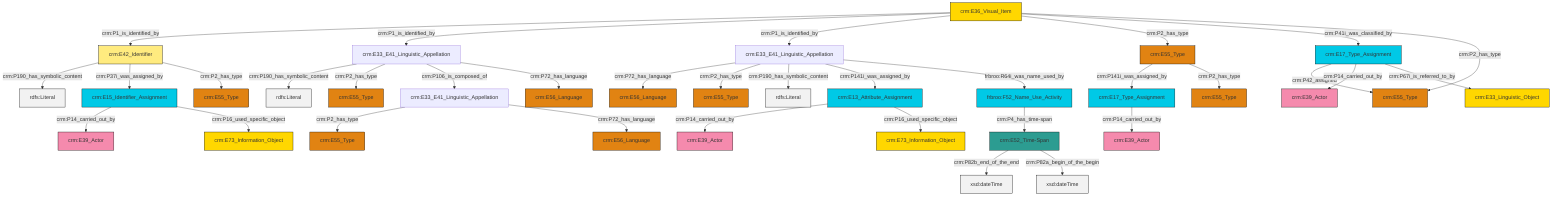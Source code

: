 graph TD
classDef Literal fill:#f2f2f2,stroke:#000000;
classDef CRM_Entity fill:#FFFFFF,stroke:#000000;
classDef Temporal_Entity fill:#00C9E6, stroke:#000000;
classDef Type fill:#E18312, stroke:#000000;
classDef Time-Span fill:#2C9C91, stroke:#000000;
classDef Appellation fill:#FFEB7F, stroke:#000000;
classDef Place fill:#008836, stroke:#000000;
classDef Persistent_Item fill:#B266B2, stroke:#000000;
classDef Conceptual_Object fill:#FFD700, stroke:#000000;
classDef Physical_Thing fill:#D2B48C, stroke:#000000;
classDef Actor fill:#f58aad, stroke:#000000;
classDef PC_Classes fill:#4ce600, stroke:#000000;
classDef Multi fill:#cccccc,stroke:#000000;

0["crm:E33_E41_Linguistic_Appellation"]:::Default -->|crm:P190_has_symbolic_content| 1[rdfs:Literal]:::Literal
0["crm:E33_E41_Linguistic_Appellation"]:::Default -->|crm:P2_has_type| 2["crm:E55_Type"]:::Type
5["crm:E33_E41_Linguistic_Appellation"]:::Default -->|crm:P2_has_type| 6["crm:E55_Type"]:::Type
13["crm:E15_Identifier_Assignment"]:::Temporal_Entity -->|crm:P14_carried_out_by| 14["crm:E39_Actor"]:::Actor
19["frbroo:F52_Name_Use_Activity"]:::Temporal_Entity -->|crm:P4_has_time-span| 3["crm:E52_Time-Span"]:::Time-Span
20["crm:E36_Visual_Item"]:::Conceptual_Object -->|crm:P1_is_identified_by| 21["crm:E42_Identifier"]:::Appellation
22["crm:E33_E41_Linguistic_Appellation"]:::Default -->|crm:P72_has_language| 11["crm:E56_Language"]:::Type
20["crm:E36_Visual_Item"]:::Conceptual_Object -->|crm:P1_is_identified_by| 0["crm:E33_E41_Linguistic_Appellation"]:::Default
21["crm:E42_Identifier"]:::Appellation -->|crm:P190_has_symbolic_content| 24[rdfs:Literal]:::Literal
22["crm:E33_E41_Linguistic_Appellation"]:::Default -->|crm:P2_has_type| 7["crm:E55_Type"]:::Type
20["crm:E36_Visual_Item"]:::Conceptual_Object -->|crm:P1_is_identified_by| 22["crm:E33_E41_Linguistic_Appellation"]:::Default
20["crm:E36_Visual_Item"]:::Conceptual_Object -->|crm:P2_has_type| 28["crm:E55_Type"]:::Type
0["crm:E33_E41_Linguistic_Appellation"]:::Default -->|crm:P106_is_composed_of| 5["crm:E33_E41_Linguistic_Appellation"]:::Default
34["crm:E17_Type_Assignment"]:::Temporal_Entity -->|crm:P14_carried_out_by| 35["crm:E39_Actor"]:::Actor
20["crm:E36_Visual_Item"]:::Conceptual_Object -->|crm:P41i_was_classified_by| 39["crm:E17_Type_Assignment"]:::Temporal_Entity
39["crm:E17_Type_Assignment"]:::Temporal_Entity -->|crm:P42_assigned| 42["crm:E55_Type"]:::Type
0["crm:E33_E41_Linguistic_Appellation"]:::Default -->|crm:P72_has_language| 17["crm:E56_Language"]:::Type
28["crm:E55_Type"]:::Type -->|crm:P141i_was_assigned_by| 34["crm:E17_Type_Assignment"]:::Temporal_Entity
39["crm:E17_Type_Assignment"]:::Temporal_Entity -->|crm:P14_carried_out_by| 9["crm:E39_Actor"]:::Actor
3["crm:E52_Time-Span"]:::Time-Span -->|crm:P82b_end_of_the_end| 46[xsd:dateTime]:::Literal
5["crm:E33_E41_Linguistic_Appellation"]:::Default -->|crm:P72_has_language| 32["crm:E56_Language"]:::Type
52["crm:E13_Attribute_Assignment"]:::Temporal_Entity -->|crm:P14_carried_out_by| 40["crm:E39_Actor"]:::Actor
21["crm:E42_Identifier"]:::Appellation -->|crm:P37i_was_assigned_by| 13["crm:E15_Identifier_Assignment"]:::Temporal_Entity
13["crm:E15_Identifier_Assignment"]:::Temporal_Entity -->|crm:P16_used_specific_object| 54["crm:E73_Information_Object"]:::Conceptual_Object
3["crm:E52_Time-Span"]:::Time-Span -->|crm:P82a_begin_of_the_begin| 58[xsd:dateTime]:::Literal
22["crm:E33_E41_Linguistic_Appellation"]:::Default -->|crm:P190_has_symbolic_content| 60[rdfs:Literal]:::Literal
22["crm:E33_E41_Linguistic_Appellation"]:::Default -->|crm:P141i_was_assigned_by| 52["crm:E13_Attribute_Assignment"]:::Temporal_Entity
39["crm:E17_Type_Assignment"]:::Temporal_Entity -->|crm:P67i_is_referred_to_by| 61["crm:E33_Linguistic_Object"]:::Conceptual_Object
20["crm:E36_Visual_Item"]:::Conceptual_Object -->|crm:P2_has_type| 42["crm:E55_Type"]:::Type
52["crm:E13_Attribute_Assignment"]:::Temporal_Entity -->|crm:P16_used_specific_object| 55["crm:E73_Information_Object"]:::Conceptual_Object
28["crm:E55_Type"]:::Type -->|crm:P2_has_type| 15["crm:E55_Type"]:::Type
21["crm:E42_Identifier"]:::Appellation -->|crm:P2_has_type| 36["crm:E55_Type"]:::Type
22["crm:E33_E41_Linguistic_Appellation"]:::Default -->|frbroo:R64i_was_name_used_by| 19["frbroo:F52_Name_Use_Activity"]:::Temporal_Entity